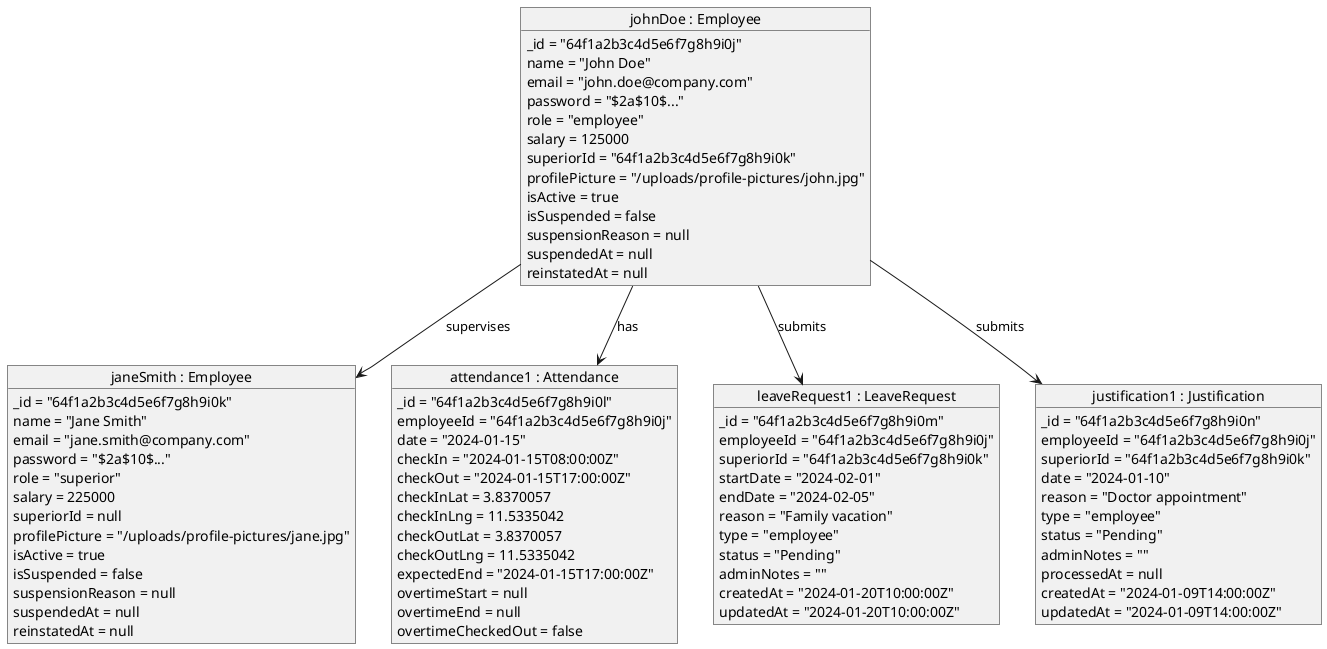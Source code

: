 @startuml Object Diagram

object "johnDoe : Employee" as johnDoe {
  _id = "64f1a2b3c4d5e6f7g8h9i0j"
  name = "John Doe"
  email = "john.doe@company.com"
  password = "$2a$10$..."
  role = "employee"
  salary = 125000
  superiorId = "64f1a2b3c4d5e6f7g8h9i0k"
  profilePicture = "/uploads/profile-pictures/john.jpg"
  isActive = true
  isSuspended = false
  suspensionReason = null
  suspendedAt = null
  reinstatedAt = null
}

object "janeSmith : Employee" as janeSmith {
  _id = "64f1a2b3c4d5e6f7g8h9i0k"
  name = "Jane Smith"
  email = "jane.smith@company.com"
  password = "$2a$10$..."
  role = "superior"
  salary = 225000
  superiorId = null
  profilePicture = "/uploads/profile-pictures/jane.jpg"
  isActive = true
  isSuspended = false
  suspensionReason = null
  suspendedAt = null
  reinstatedAt = null
}

object "attendance1 : Attendance" as attendance1 {
  _id = "64f1a2b3c4d5e6f7g8h9i0l"
  employeeId = "64f1a2b3c4d5e6f7g8h9i0j"
  date = "2024-01-15"
  checkIn = "2024-01-15T08:00:00Z"
  checkOut = "2024-01-15T17:00:00Z"
  checkInLat = 3.8370057
  checkInLng = 11.5335042
  checkOutLat = 3.8370057
  checkOutLng = 11.5335042
  expectedEnd = "2024-01-15T17:00:00Z"
  overtimeStart = null
  overtimeEnd = null
  overtimeCheckedOut = false
}

object "leaveRequest1 : LeaveRequest" as leaveRequest1 {
  _id = "64f1a2b3c4d5e6f7g8h9i0m"
  employeeId = "64f1a2b3c4d5e6f7g8h9i0j"
  superiorId = "64f1a2b3c4d5e6f7g8h9i0k"
  startDate = "2024-02-01"
  endDate = "2024-02-05"
  reason = "Family vacation"
  type = "employee"
  status = "Pending"
  adminNotes = ""
  createdAt = "2024-01-20T10:00:00Z"
  updatedAt = "2024-01-20T10:00:00Z"
}

object "justification1 : Justification" as justification1 {
  _id = "64f1a2b3c4d5e6f7g8h9i0n"
  employeeId = "64f1a2b3c4d5e6f7g8h9i0j"
  superiorId = "64f1a2b3c4d5e6f7g8h9i0k"
  date = "2024-01-10"
  reason = "Doctor appointment"
  type = "employee"
  status = "Pending"
  adminNotes = ""
  processedAt = null
  createdAt = "2024-01-09T14:00:00Z"
  updatedAt = "2024-01-09T14:00:00Z"
}

johnDoe --> janeSmith : supervises
johnDoe --> attendance1 : has
johnDoe --> leaveRequest1 : submits
johnDoe --> justification1 : submits

@enduml
